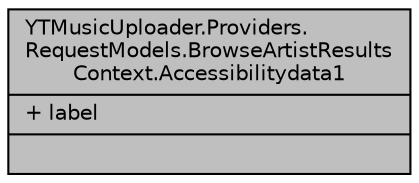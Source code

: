 digraph "YTMusicUploader.Providers.RequestModels.BrowseArtistResultsContext.Accessibilitydata1"
{
 // LATEX_PDF_SIZE
  edge [fontname="Helvetica",fontsize="10",labelfontname="Helvetica",labelfontsize="10"];
  node [fontname="Helvetica",fontsize="10",shape=record];
  Node1 [label="{YTMusicUploader.Providers.\lRequestModels.BrowseArtistResults\lContext.Accessibilitydata1\n|+ label\l|}",height=0.2,width=0.4,color="black", fillcolor="grey75", style="filled", fontcolor="black",tooltip=" "];
}

